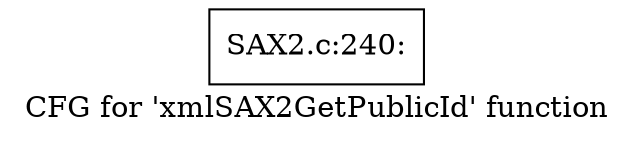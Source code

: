 digraph "CFG for 'xmlSAX2GetPublicId' function" {
	label="CFG for 'xmlSAX2GetPublicId' function";

	Node0x40c0ab0 [shape=record,label="{SAX2.c:240:}"];
}
